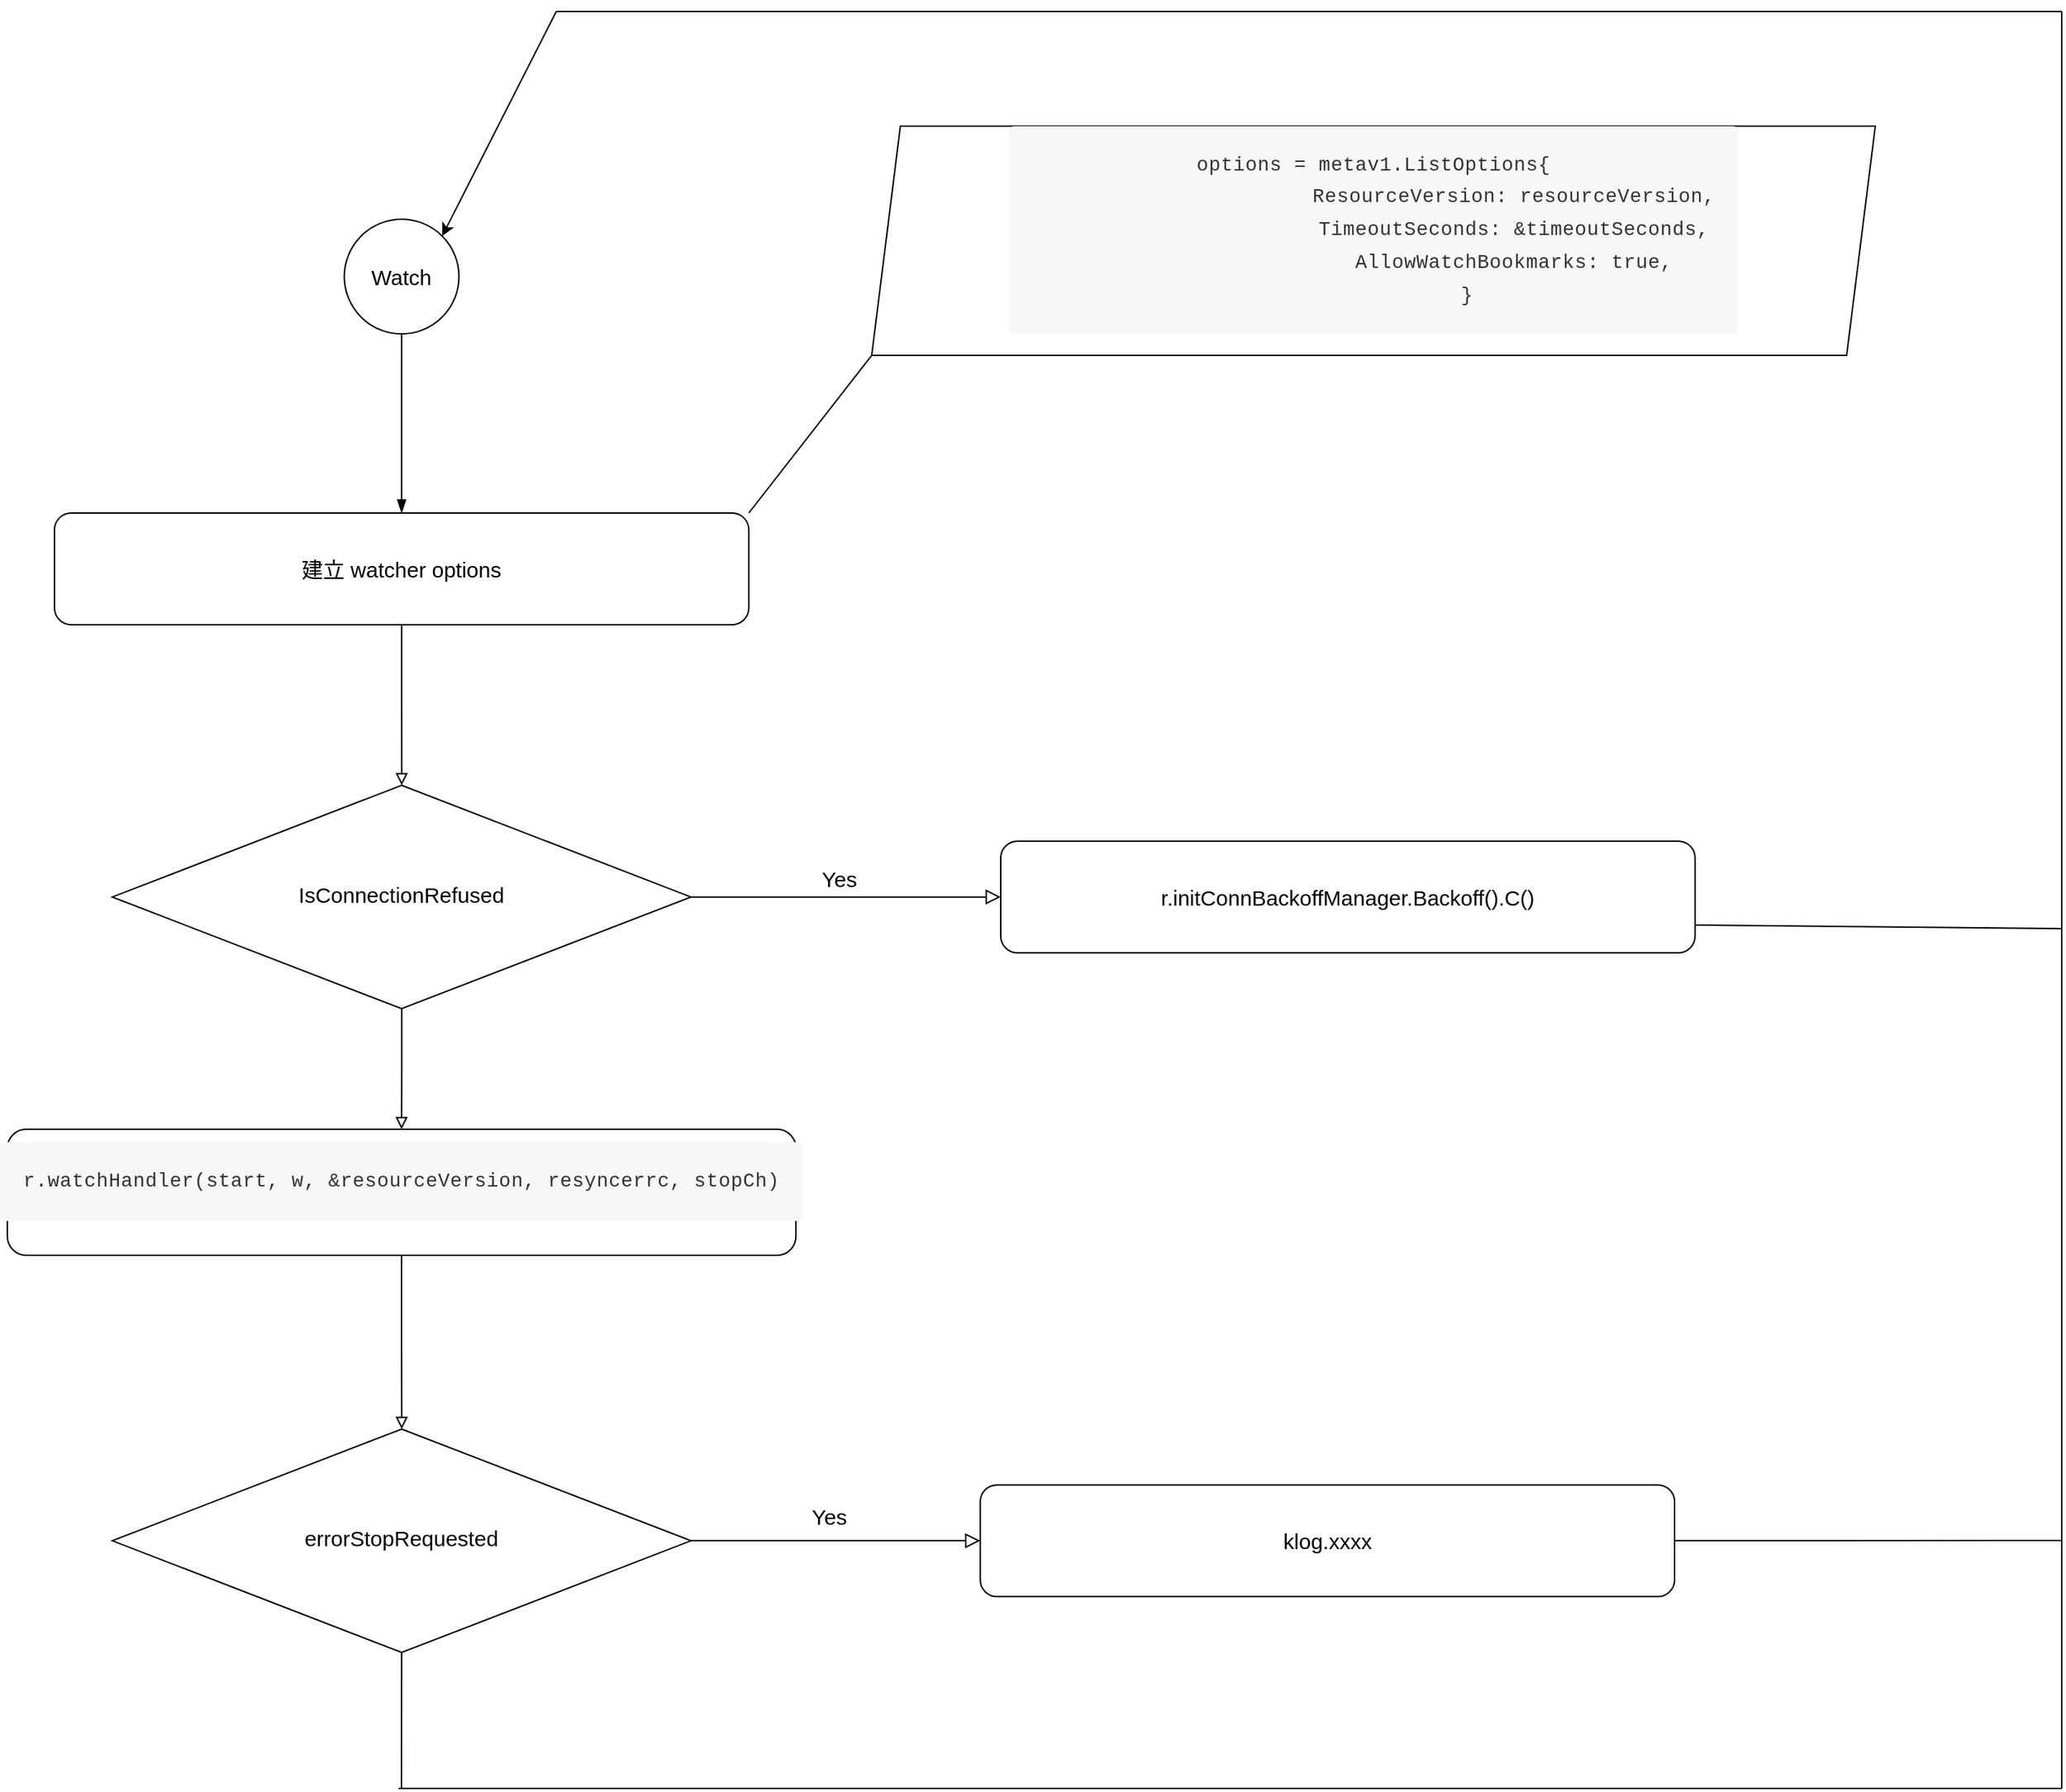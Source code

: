 <mxfile version="14.1.8" type="device"><diagram id="y68qZMPrvz9ch81393ot" name="Page-1"><mxGraphModel dx="2430" dy="2193" grid="1" gridSize="10" guides="1" tooltips="1" connect="1" arrows="1" fold="1" page="1" pageScale="1" pageWidth="850" pageHeight="1100" math="0" shadow="0"><root><mxCell id="0"/><mxCell id="1" parent="0"/><mxCell id="9M_SHb92mCmI9ynwRB3x-51" value="" style="edgeStyle=orthogonalEdgeStyle;rounded=0;orthogonalLoop=1;jettySize=auto;html=1;endArrow=block;endFill=0;" edge="1" parent="1" source="9M_SHb92mCmI9ynwRB3x-2" target="9M_SHb92mCmI9ynwRB3x-4"><mxGeometry relative="1" as="geometry"/></mxCell><mxCell id="9M_SHb92mCmI9ynwRB3x-2" value="建立 watcher options" style="rounded=1;whiteSpace=wrap;html=1;fontSize=15;glass=0;strokeWidth=1;shadow=0;" vertex="1" parent="1"><mxGeometry x="-690" y="-330" width="484.286" height="77.949" as="geometry"/></mxCell><mxCell id="9M_SHb92mCmI9ynwRB3x-53" style="edgeStyle=orthogonalEdgeStyle;rounded=0;orthogonalLoop=1;jettySize=auto;html=1;endArrow=block;endFill=0;" edge="1" parent="1" source="9M_SHb92mCmI9ynwRB3x-4" target="9M_SHb92mCmI9ynwRB3x-52"><mxGeometry relative="1" as="geometry"/></mxCell><mxCell id="9M_SHb92mCmI9ynwRB3x-4" value="IsConnectionRefused" style="rhombus;whiteSpace=wrap;html=1;shadow=0;fontFamily=Helvetica;fontSize=15;align=center;strokeWidth=1;spacing=6;spacingTop=-4;" vertex="1" parent="1"><mxGeometry x="-649.643" y="-139.995" width="403.571" height="155.897" as="geometry"/></mxCell><mxCell id="9M_SHb92mCmI9ynwRB3x-7" value="r.initConnBackoffManager.Backoff().C()" style="rounded=1;whiteSpace=wrap;html=1;fontSize=15;glass=0;strokeWidth=1;shadow=0;" vertex="1" parent="1"><mxGeometry x="-29.996" y="-101.021" width="484.286" height="77.949" as="geometry"/></mxCell><mxCell id="9M_SHb92mCmI9ynwRB3x-8" value="Yes" style="edgeStyle=orthogonalEdgeStyle;rounded=0;html=1;jettySize=auto;orthogonalLoop=1;fontSize=15;endArrow=block;endFill=0;endSize=8;strokeWidth=1;shadow=0;labelBackgroundColor=none;" edge="1" parent="1" source="9M_SHb92mCmI9ynwRB3x-4" target="9M_SHb92mCmI9ynwRB3x-7"><mxGeometry as="geometry"><mxPoint x="-5" y="-13" as="offset"/></mxGeometry></mxCell><mxCell id="9M_SHb92mCmI9ynwRB3x-9" value="errorStopRequested" style="rhombus;whiteSpace=wrap;html=1;shadow=0;fontFamily=Helvetica;fontSize=15;align=center;strokeWidth=1;spacing=6;spacingTop=-4;" vertex="1" parent="1"><mxGeometry x="-649.643" y="309.231" width="403.571" height="155.897" as="geometry"/></mxCell><mxCell id="9M_SHb92mCmI9ynwRB3x-18" value="klog.xxxx" style="rounded=1;whiteSpace=wrap;html=1;fontSize=15;glass=0;strokeWidth=1;shadow=0;" vertex="1" parent="1"><mxGeometry x="-44.286" y="348.205" width="484.286" height="77.949" as="geometry"/></mxCell><mxCell id="9M_SHb92mCmI9ynwRB3x-19" value="Yes" style="edgeStyle=orthogonalEdgeStyle;rounded=0;html=1;jettySize=auto;orthogonalLoop=1;fontSize=15;endArrow=block;endFill=0;endSize=8;strokeWidth=1;shadow=0;labelBackgroundColor=none;" edge="1" parent="1" source="9M_SHb92mCmI9ynwRB3x-9" target="9M_SHb92mCmI9ynwRB3x-18"><mxGeometry as="geometry"><mxPoint x="-5" y="-17" as="offset"/></mxGeometry></mxCell><mxCell id="9M_SHb92mCmI9ynwRB3x-22" value="&lt;pre class=&quot;part&quot; style=&quot;box-sizing: border-box ; overflow: auto ; padding: 16px ; margin-top: 0px ; margin-bottom: 16px ; line-height: 1.45 ; word-break: break-all ; overflow-wrap: normal ; background-color: rgb(247 , 247 , 247) ; border-radius: 3px ; border: inherit&quot;&gt;&lt;font color=&quot;#333333&quot; face=&quot;menlo, monaco, consolas, courier new, monospace&quot;&gt;&lt;span style=&quot;font-size: 13.6px ; letter-spacing: 0.35px&quot;&gt;options = metav1.ListOptions{&lt;br&gt;&#9;&#9;&#9;ResourceVersion: resourceVersion,&lt;br&gt;&#9;&#9;&#9;TimeoutSeconds: &amp;amp;timeoutSeconds,&lt;br&gt;&#9;&#9;&#9;AllowWatchBookmarks: true,&lt;br&gt;&#9;&#9;}&lt;br&gt;&lt;/span&gt;&lt;/font&gt;&lt;/pre&gt;" style="shape=parallelogram;perimeter=parallelogramPerimeter;whiteSpace=wrap;html=1;fixedSize=1;fontSize=15;" vertex="1" parent="1"><mxGeometry x="-120" y="-600" width="700" height="160" as="geometry"/></mxCell><mxCell id="9M_SHb92mCmI9ynwRB3x-23" value="" style="endArrow=none;html=1;fontSize=15;entryX=0;entryY=1;entryDx=0;entryDy=0;exitX=1;exitY=0;exitDx=0;exitDy=0;" edge="1" parent="1" source="9M_SHb92mCmI9ynwRB3x-2" target="9M_SHb92mCmI9ynwRB3x-22"><mxGeometry width="50" height="50" relative="1" as="geometry"><mxPoint x="-195.714" y="-70.513" as="sourcePoint"/><mxPoint x="-100" y="-150" as="targetPoint"/></mxGeometry></mxCell><mxCell id="9M_SHb92mCmI9ynwRB3x-24" style="edgeStyle=orthogonalEdgeStyle;rounded=0;orthogonalLoop=1;jettySize=auto;html=1;entryX=0.5;entryY=0;entryDx=0;entryDy=0;endArrow=blockThin;endFill=1;endSize=7;fontSize=15;" edge="1" parent="1" source="9M_SHb92mCmI9ynwRB3x-25" target="9M_SHb92mCmI9ynwRB3x-2"><mxGeometry relative="1" as="geometry"/></mxCell><mxCell id="9M_SHb92mCmI9ynwRB3x-25" value="Watch" style="ellipse;whiteSpace=wrap;html=1;aspect=fixed;fontSize=15;" vertex="1" parent="1"><mxGeometry x="-487.86" y="-535" width="80" height="80" as="geometry"/></mxCell><mxCell id="9M_SHb92mCmI9ynwRB3x-46" value="" style="endArrow=none;html=1;" edge="1" parent="1"><mxGeometry width="50" height="50" relative="1" as="geometry"><mxPoint x="710" y="-40" as="sourcePoint"/><mxPoint x="710" y="-680" as="targetPoint"/></mxGeometry></mxCell><mxCell id="9M_SHb92mCmI9ynwRB3x-47" value="" style="endArrow=none;html=1;exitX=1;exitY=0.75;exitDx=0;exitDy=0;" edge="1" parent="1" source="9M_SHb92mCmI9ynwRB3x-7"><mxGeometry width="50" height="50" relative="1" as="geometry"><mxPoint x="410" y="-200" as="sourcePoint"/><mxPoint x="710" y="-40" as="targetPoint"/></mxGeometry></mxCell><mxCell id="9M_SHb92mCmI9ynwRB3x-49" value="" style="endArrow=none;html=1;" edge="1" parent="1"><mxGeometry width="50" height="50" relative="1" as="geometry"><mxPoint x="-340" y="-680" as="sourcePoint"/><mxPoint x="710" y="-680" as="targetPoint"/></mxGeometry></mxCell><mxCell id="9M_SHb92mCmI9ynwRB3x-50" value="" style="endArrow=classic;html=1;entryX=1;entryY=0;entryDx=0;entryDy=0;" edge="1" parent="1" target="9M_SHb92mCmI9ynwRB3x-25"><mxGeometry width="50" height="50" relative="1" as="geometry"><mxPoint x="-340" y="-680" as="sourcePoint"/><mxPoint x="-330" y="-500" as="targetPoint"/></mxGeometry></mxCell><mxCell id="9M_SHb92mCmI9ynwRB3x-54" style="edgeStyle=orthogonalEdgeStyle;rounded=0;orthogonalLoop=1;jettySize=auto;html=1;endArrow=block;endFill=0;" edge="1" parent="1" source="9M_SHb92mCmI9ynwRB3x-52" target="9M_SHb92mCmI9ynwRB3x-9"><mxGeometry relative="1" as="geometry"/></mxCell><mxCell id="9M_SHb92mCmI9ynwRB3x-52" value="&lt;pre class=&quot;part&quot; style=&quot;box-sizing: border-box ; overflow: auto ; padding: 16px ; margin-top: 0px ; margin-bottom: 16px ; line-height: 1.45 ; word-break: break-all ; overflow-wrap: normal ; background-color: rgb(247 , 247 , 247) ; border-radius: 3px ; border: inherit&quot;&gt;&lt;font color=&quot;#333333&quot; face=&quot;menlo, monaco, consolas, courier new, monospace&quot;&gt;&lt;span style=&quot;font-size: 13.6px ; letter-spacing: 0.35px&quot;&gt;r.watchHandler(start, w, &amp;amp;resourceVersion, resyncerrc, stopCh)&lt;br&gt;&lt;/span&gt;&lt;/font&gt;&lt;/pre&gt;" style="rounded=1;whiteSpace=wrap;html=1;fontSize=15;glass=0;strokeWidth=1;shadow=0;" vertex="1" parent="1"><mxGeometry x="-722.86" y="100" width="550" height="87.95" as="geometry"/></mxCell><mxCell id="9M_SHb92mCmI9ynwRB3x-55" value="" style="endArrow=none;html=1;exitX=1;exitY=0.5;exitDx=0;exitDy=0;" edge="1" parent="1" source="9M_SHb92mCmI9ynwRB3x-18"><mxGeometry width="50" height="50" relative="1" as="geometry"><mxPoint x="610" y="400" as="sourcePoint"/><mxPoint x="710" y="387" as="targetPoint"/></mxGeometry></mxCell><mxCell id="9M_SHb92mCmI9ynwRB3x-56" value="" style="endArrow=none;html=1;" edge="1" parent="1"><mxGeometry width="50" height="50" relative="1" as="geometry"><mxPoint x="710" y="390" as="sourcePoint"/><mxPoint x="710" y="-40" as="targetPoint"/></mxGeometry></mxCell><mxCell id="9M_SHb92mCmI9ynwRB3x-57" value="" style="endArrow=none;html=1;" edge="1" parent="1"><mxGeometry width="50" height="50" relative="1" as="geometry"><mxPoint x="-450" y="560" as="sourcePoint"/><mxPoint x="710" y="560" as="targetPoint"/></mxGeometry></mxCell><mxCell id="9M_SHb92mCmI9ynwRB3x-58" value="" style="endArrow=none;html=1;" edge="1" parent="1"><mxGeometry width="50" height="50" relative="1" as="geometry"><mxPoint x="710" y="560" as="sourcePoint"/><mxPoint x="710" y="370" as="targetPoint"/></mxGeometry></mxCell><mxCell id="9M_SHb92mCmI9ynwRB3x-59" value="" style="endArrow=none;html=1;entryX=0.5;entryY=1;entryDx=0;entryDy=0;" edge="1" parent="1" target="9M_SHb92mCmI9ynwRB3x-9"><mxGeometry width="50" height="50" relative="1" as="geometry"><mxPoint x="-448" y="560" as="sourcePoint"/><mxPoint x="-510" y="620" as="targetPoint"/></mxGeometry></mxCell></root></mxGraphModel></diagram></mxfile>